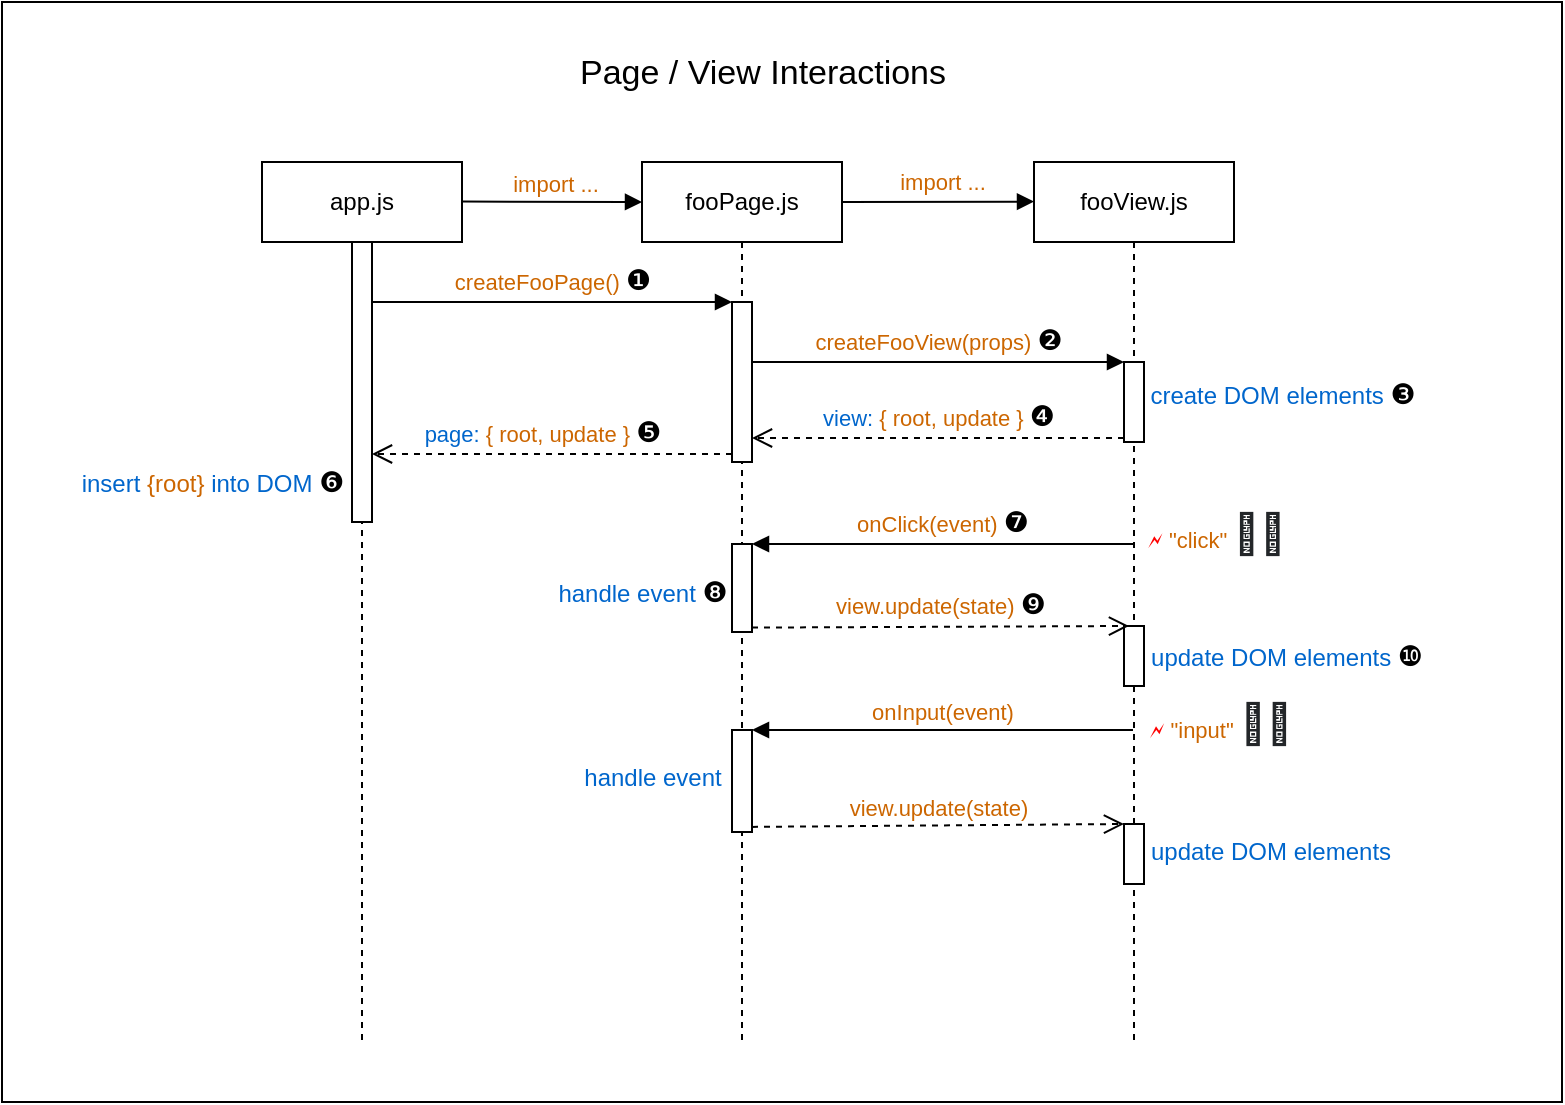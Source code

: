 <mxfile version="18.0.1" type="device"><diagram id="YequcJCizVsGI7vgktus" name="Page-1"><mxGraphModel dx="1102" dy="1025" grid="1" gridSize="10" guides="1" tooltips="1" connect="1" arrows="1" fold="1" page="1" pageScale="1" pageWidth="1169" pageHeight="827" math="0" shadow="0"><root><mxCell id="0"/><mxCell id="1" parent="0"/><mxCell id="ycpyfpxxyQ1TZ_kHMLkf-12" value="" style="rounded=0;whiteSpace=wrap;html=1;fontFamily=Helvetica;fontSize=14;fontColor=#CC6600;" parent="1" vertex="1"><mxGeometry x="130" y="130" width="780" height="550" as="geometry"/></mxCell><mxCell id="y2k3wXxTxsh7ltTxqkiD-1" value="app.js" style="shape=umlLifeline;perimeter=lifelinePerimeter;whiteSpace=wrap;html=1;container=1;collapsible=0;recursiveResize=0;outlineConnect=0;" parent="1" vertex="1"><mxGeometry x="260" y="210" width="100" height="440" as="geometry"/></mxCell><mxCell id="y2k3wXxTxsh7ltTxqkiD-3" value="" style="html=1;points=[];perimeter=orthogonalPerimeter;" parent="y2k3wXxTxsh7ltTxqkiD-1" vertex="1"><mxGeometry x="45" y="40" width="10" height="140" as="geometry"/></mxCell><mxCell id="y2k3wXxTxsh7ltTxqkiD-4" value="fooPage.js" style="shape=umlLifeline;perimeter=lifelinePerimeter;whiteSpace=wrap;html=1;container=1;collapsible=0;recursiveResize=0;outlineConnect=0;" parent="1" vertex="1"><mxGeometry x="450" y="210" width="100" height="440" as="geometry"/></mxCell><mxCell id="y2k3wXxTxsh7ltTxqkiD-20" value="&lt;font color=&quot;#0066cc&quot;&gt;handle event&amp;nbsp;&lt;/font&gt;&lt;font style=&quot;font-size: 14px;&quot;&gt;❽&lt;/font&gt;" style="text;html=1;resizable=0;autosize=1;align=center;verticalAlign=middle;points=[];fillColor=none;strokeColor=none;rounded=0;" parent="y2k3wXxTxsh7ltTxqkiD-4" vertex="1"><mxGeometry x="-50" y="205" width="100" height="20" as="geometry"/></mxCell><mxCell id="y2k3wXxTxsh7ltTxqkiD-21" value="&lt;font color=&quot;#0066cc&quot;&gt;handle event&lt;/font&gt;" style="text;html=1;resizable=0;autosize=1;align=center;verticalAlign=middle;points=[];fillColor=none;strokeColor=none;rounded=0;" parent="y2k3wXxTxsh7ltTxqkiD-4" vertex="1"><mxGeometry x="-35" y="298" width="80" height="20" as="geometry"/></mxCell><mxCell id="y2k3wXxTxsh7ltTxqkiD-34" value="" style="html=1;points=[];perimeter=orthogonalPerimeter;" parent="y2k3wXxTxsh7ltTxqkiD-4" vertex="1"><mxGeometry x="45" y="191" width="10" height="44" as="geometry"/></mxCell><mxCell id="y2k3wXxTxsh7ltTxqkiD-37" value="" style="html=1;points=[];perimeter=orthogonalPerimeter;" parent="y2k3wXxTxsh7ltTxqkiD-4" vertex="1"><mxGeometry x="45" y="284" width="10" height="51" as="geometry"/></mxCell><mxCell id="y2k3wXxTxsh7ltTxqkiD-40" value="" style="html=1;points=[];perimeter=orthogonalPerimeter;" parent="y2k3wXxTxsh7ltTxqkiD-4" vertex="1"><mxGeometry x="45" y="70" width="10" height="80" as="geometry"/></mxCell><mxCell id="y2k3wXxTxsh7ltTxqkiD-9" value="fooView.js" style="shape=umlLifeline;perimeter=lifelinePerimeter;whiteSpace=wrap;html=1;container=1;collapsible=0;recursiveResize=0;outlineConnect=0;" parent="1" vertex="1"><mxGeometry x="646" y="210" width="100" height="440" as="geometry"/></mxCell><mxCell id="y2k3wXxTxsh7ltTxqkiD-15" value="" style="rounded=0;whiteSpace=wrap;html=1;" parent="y2k3wXxTxsh7ltTxqkiD-9" vertex="1"><mxGeometry x="45" y="232" width="10" height="30" as="geometry"/></mxCell><mxCell id="y2k3wXxTxsh7ltTxqkiD-23" value="" style="rounded=0;whiteSpace=wrap;html=1;" parent="y2k3wXxTxsh7ltTxqkiD-9" vertex="1"><mxGeometry x="45" y="331" width="10" height="30" as="geometry"/></mxCell><mxCell id="y2k3wXxTxsh7ltTxqkiD-43" value="" style="html=1;points=[];perimeter=orthogonalPerimeter;" parent="y2k3wXxTxsh7ltTxqkiD-9" vertex="1"><mxGeometry x="45" y="100" width="10" height="40" as="geometry"/></mxCell><mxCell id="y2k3wXxTxsh7ltTxqkiD-22" value="&lt;font color=&quot;#0066cc&quot;&gt;update DOM elements&amp;nbsp;&lt;/font&gt;&lt;font style=&quot;font-size: 14px;&quot;&gt;❿&lt;/font&gt;" style="text;html=1;resizable=0;autosize=1;align=center;verticalAlign=middle;points=[];fillColor=none;strokeColor=none;rounded=0;" parent="1" vertex="1"><mxGeometry x="697" y="447" width="150" height="20" as="geometry"/></mxCell><mxCell id="y2k3wXxTxsh7ltTxqkiD-24" value="&lt;font color=&quot;#0066cc&quot;&gt;update DOM elements&lt;/font&gt;" style="text;html=1;resizable=0;autosize=1;align=center;verticalAlign=middle;points=[];fillColor=none;strokeColor=none;rounded=0;" parent="1" vertex="1"><mxGeometry x="694" y="545" width="140" height="20" as="geometry"/></mxCell><mxCell id="y2k3wXxTxsh7ltTxqkiD-36" value="&lt;font color=&quot;#cc6600&quot;&gt;view.update(state)&amp;nbsp;&lt;/font&gt;&lt;font style=&quot;font-size: 14px;&quot;&gt;❾&lt;/font&gt;" style="html=1;verticalAlign=bottom;endArrow=open;dashed=1;endSize=8;exitX=1;exitY=0.95;rounded=0;entryX=0.25;entryY=0;entryDx=0;entryDy=0;" parent="1" source="y2k3wXxTxsh7ltTxqkiD-34" target="y2k3wXxTxsh7ltTxqkiD-15" edge="1"><mxGeometry relative="1" as="geometry"><mxPoint x="690" y="453" as="targetPoint"/></mxGeometry></mxCell><mxCell id="y2k3wXxTxsh7ltTxqkiD-35" value="&lt;font color=&quot;#cc6600&quot;&gt;onClick(event)&lt;/font&gt;&lt;font color=&quot;#0066cc&quot;&gt;&amp;nbsp;&lt;/font&gt;&lt;font style=&quot;font-size: 14px;&quot;&gt;❼&lt;/font&gt;" style="html=1;verticalAlign=bottom;endArrow=block;entryX=1;entryY=0;rounded=0;" parent="1" target="y2k3wXxTxsh7ltTxqkiD-34" edge="1"><mxGeometry relative="1" as="geometry"><mxPoint x="695.5" y="401" as="sourcePoint"/></mxGeometry></mxCell><mxCell id="y2k3wXxTxsh7ltTxqkiD-39" value="&lt;font color=&quot;#cc6600&quot;&gt;view.update(state)&lt;/font&gt;" style="html=1;verticalAlign=bottom;endArrow=open;dashed=1;endSize=8;exitX=1;exitY=0.95;rounded=0;entryX=0;entryY=0;entryDx=0;entryDy=0;" parent="1" source="y2k3wXxTxsh7ltTxqkiD-37" target="y2k3wXxTxsh7ltTxqkiD-23" edge="1"><mxGeometry relative="1" as="geometry"><mxPoint x="690" y="552" as="targetPoint"/></mxGeometry></mxCell><mxCell id="y2k3wXxTxsh7ltTxqkiD-38" value="&lt;span style=&quot;color: rgb(204, 102, 0);&quot;&gt;onInput(event)&lt;/span&gt;" style="html=1;verticalAlign=bottom;endArrow=block;entryX=1;entryY=0;rounded=0;" parent="1" target="y2k3wXxTxsh7ltTxqkiD-37" edge="1"><mxGeometry relative="1" as="geometry"><mxPoint x="695.5" y="494" as="sourcePoint"/></mxGeometry></mxCell><mxCell id="y2k3wXxTxsh7ltTxqkiD-41" value="&lt;font color=&quot;#cc6600&quot;&gt;createFooPage()&amp;nbsp;&lt;/font&gt;&lt;font style=&quot;font-size: 14px;&quot;&gt;❶&lt;/font&gt;" style="html=1;verticalAlign=bottom;endArrow=block;entryX=0;entryY=0;rounded=0;" parent="1" source="y2k3wXxTxsh7ltTxqkiD-3" target="y2k3wXxTxsh7ltTxqkiD-40" edge="1"><mxGeometry relative="1" as="geometry"><mxPoint x="330" y="290" as="sourcePoint"/></mxGeometry></mxCell><mxCell id="y2k3wXxTxsh7ltTxqkiD-42" value="&lt;font color=&quot;#0066cc&quot;&gt;page:&lt;/font&gt;&lt;font color=&quot;#cc6600&quot;&gt; { root, update }&amp;nbsp;&lt;/font&gt;&lt;font style=&quot;font-size: 14px;&quot;&gt;❺&lt;/font&gt;" style="html=1;verticalAlign=bottom;endArrow=open;dashed=1;endSize=8;exitX=0;exitY=0.95;rounded=0;" parent="1" source="y2k3wXxTxsh7ltTxqkiD-40" target="y2k3wXxTxsh7ltTxqkiD-3" edge="1"><mxGeometry x="0.056" relative="1" as="geometry"><mxPoint x="330" y="366" as="targetPoint"/><mxPoint as="offset"/></mxGeometry></mxCell><mxCell id="y2k3wXxTxsh7ltTxqkiD-44" value="&lt;font color=&quot;#cc6600&quot;&gt;createFooView(props)&amp;nbsp;&lt;/font&gt;&lt;font style=&quot;font-size: 14px;&quot;&gt;❷&lt;/font&gt;" style="html=1;verticalAlign=bottom;endArrow=block;entryX=0;entryY=0;rounded=0;" parent="1" source="y2k3wXxTxsh7ltTxqkiD-40" target="y2k3wXxTxsh7ltTxqkiD-43" edge="1"><mxGeometry relative="1" as="geometry"><mxPoint x="510" y="310" as="sourcePoint"/></mxGeometry></mxCell><mxCell id="y2k3wXxTxsh7ltTxqkiD-45" value="&lt;font color=&quot;#0066cc&quot;&gt;view:&lt;/font&gt;&lt;font color=&quot;#cc6600&quot;&gt; { root, update }&amp;nbsp;&lt;/font&gt;&lt;font style=&quot;font-size: 14px;&quot;&gt;❹&lt;/font&gt;" style="html=1;verticalAlign=bottom;endArrow=open;dashed=1;endSize=8;exitX=0;exitY=0.95;rounded=0;" parent="1" source="y2k3wXxTxsh7ltTxqkiD-43" target="y2k3wXxTxsh7ltTxqkiD-40" edge="1"><mxGeometry relative="1" as="geometry"><mxPoint x="510" y="358" as="targetPoint"/></mxGeometry></mxCell><mxCell id="ycpyfpxxyQ1TZ_kHMLkf-1" value="&lt;font style=&quot;&quot;&gt;&lt;font face=&quot;Times New Roman&quot; style=&quot;&quot;&gt;&lt;font color=&quot;#000000&quot;&gt;&lt;span style=&quot;font-size: 12px;&quot;&gt;&amp;nbsp;&lt;/span&gt;&lt;/font&gt;&lt;/font&gt;&lt;/font&gt;&lt;font face=&quot;Helvetica&quot; color=&quot;#cc6600&quot;&gt;import ...&lt;/font&gt;" style="html=1;verticalAlign=bottom;endArrow=block;rounded=0;fontFamily=Lucida Console;fontColor=#994C00;exitX=1;exitY=0.045;exitDx=0;exitDy=0;exitPerimeter=0;" parent="1" source="y2k3wXxTxsh7ltTxqkiD-1" edge="1"><mxGeometry width="80" relative="1" as="geometry"><mxPoint x="370" y="230" as="sourcePoint"/><mxPoint x="450" y="230" as="targetPoint"/></mxGeometry></mxCell><mxCell id="ycpyfpxxyQ1TZ_kHMLkf-2" value="&lt;span style=&quot;color: rgb(0, 0, 0); font-family: &amp;quot;Times New Roman&amp;quot;; font-size: medium;&quot;&gt;&amp;nbsp;&lt;/span&gt;&lt;font color=&quot;#cc6600&quot; face=&quot;Helvetica&quot;&gt;import ...&lt;/font&gt;" style="html=1;verticalAlign=bottom;endArrow=block;rounded=0;fontFamily=Lucida Console;fontColor=#994C00;entryX=0.14;entryY=0.045;entryDx=0;entryDy=0;entryPerimeter=0;" parent="1" edge="1"><mxGeometry width="80" relative="1" as="geometry"><mxPoint x="550" y="230" as="sourcePoint"/><mxPoint x="646" y="229.8" as="targetPoint"/></mxGeometry></mxCell><mxCell id="ycpyfpxxyQ1TZ_kHMLkf-3" value="&lt;font color=&quot;#0066cc&quot;&gt;create DOM elements&amp;nbsp;&lt;/font&gt;&lt;font style=&quot;font-size: 14px;&quot;&gt;❸&lt;/font&gt;" style="text;html=1;resizable=0;autosize=1;align=center;verticalAlign=middle;points=[];fillColor=none;strokeColor=none;rounded=0;" parent="1" vertex="1"><mxGeometry x="695" y="316" width="150" height="20" as="geometry"/></mxCell><mxCell id="ycpyfpxxyQ1TZ_kHMLkf-9" value="&lt;font color=&quot;#0066cc&quot;&gt;insert &lt;/font&gt;&lt;font color=&quot;#cc6600&quot;&gt;{root}&lt;/font&gt;&lt;font color=&quot;#0066cc&quot;&gt; into DOM&amp;nbsp;&lt;/font&gt;&lt;font style=&quot;font-size: 14px;&quot;&gt;❻&lt;/font&gt;" style="text;html=1;resizable=0;autosize=1;align=center;verticalAlign=middle;points=[];fillColor=none;strokeColor=none;rounded=0;" parent="1" vertex="1"><mxGeometry x="160" y="360" width="150" height="20" as="geometry"/></mxCell><mxCell id="ycpyfpxxyQ1TZ_kHMLkf-13" value="&lt;font style=&quot;font-size: 17px;&quot; color=&quot;#000000&quot;&gt;Page / View Interactions&lt;/font&gt;" style="text;html=1;resizable=0;autosize=1;align=center;verticalAlign=middle;points=[];fillColor=none;strokeColor=none;rounded=0;fontFamily=Helvetica;fontSize=14;fontColor=#CC6600;" parent="1" vertex="1"><mxGeometry x="410" y="156" width="200" height="20" as="geometry"/></mxCell><mxCell id="ycpyfpxxyQ1TZ_kHMLkf-14" value="&lt;span style=&quot;color: rgb(255, 0, 0); font-size: 11px; background-color: rgb(255, 255, 255);&quot;&gt;🗲 &lt;/span&gt;&lt;span style=&quot;font-size: 11px; background-color: rgb(255, 255, 255);&quot;&gt;&lt;font color=&quot;#cc6600&quot;&gt;&quot;click&quot;&lt;/font&gt;&lt;font color=&quot;#0066cc&quot;&gt;&amp;nbsp;&lt;/font&gt;&lt;/span&gt;&lt;span style=&quot;color: rgb(35, 38, 41); font-family: -apple-system, BlinkMacSystemFont, &amp;quot;Segoe UI Adjusted&amp;quot;, &amp;quot;Segoe UI&amp;quot;, &amp;quot;Liberation Sans&amp;quot;, sans-serif; text-align: left;&quot;&gt;&lt;font style=&quot;font-size: 20px;&quot;&gt;👩‍💻&lt;/font&gt;&lt;/span&gt;" style="text;html=1;resizable=0;autosize=1;align=center;verticalAlign=middle;points=[];fillColor=none;strokeColor=none;rounded=0;fontFamily=Helvetica;fontSize=17;fontColor=#000000;" parent="1" vertex="1"><mxGeometry x="692" y="381" width="90" height="30" as="geometry"/></mxCell><mxCell id="ycpyfpxxyQ1TZ_kHMLkf-15" value="&lt;div style=&quot;text-align: left;&quot;&gt;&lt;span style=&quot;color: rgb(255, 0, 0); font-size: 11px; background-color: rgb(255, 255, 255);&quot;&gt;🗲 &lt;/span&gt;&lt;span style=&quot;background-color: rgb(255, 255, 255);&quot;&gt;&lt;font style=&quot;font-size: 11px;&quot; color=&quot;#cc6600&quot;&gt;&quot;input&quot;&amp;nbsp;&lt;/font&gt;&lt;/span&gt;&lt;span style=&quot;color: rgb(35, 38, 41); font-family: -apple-system, BlinkMacSystemFont, &amp;quot;Segoe UI Adjusted&amp;quot;, &amp;quot;Segoe UI&amp;quot;, &amp;quot;Liberation Sans&amp;quot;, sans-serif; background-color: initial;&quot;&gt;&lt;font style=&quot;font-size: 20px;&quot;&gt;👩‍💻&lt;/font&gt;&lt;/span&gt;&lt;/div&gt;" style="text;html=1;resizable=0;autosize=1;align=center;verticalAlign=middle;points=[];fillColor=none;strokeColor=none;rounded=0;fontFamily=Helvetica;fontSize=17;fontColor=#000000;" parent="1" vertex="1"><mxGeometry x="694" y="476" width="90" height="30" as="geometry"/></mxCell></root></mxGraphModel></diagram></mxfile>